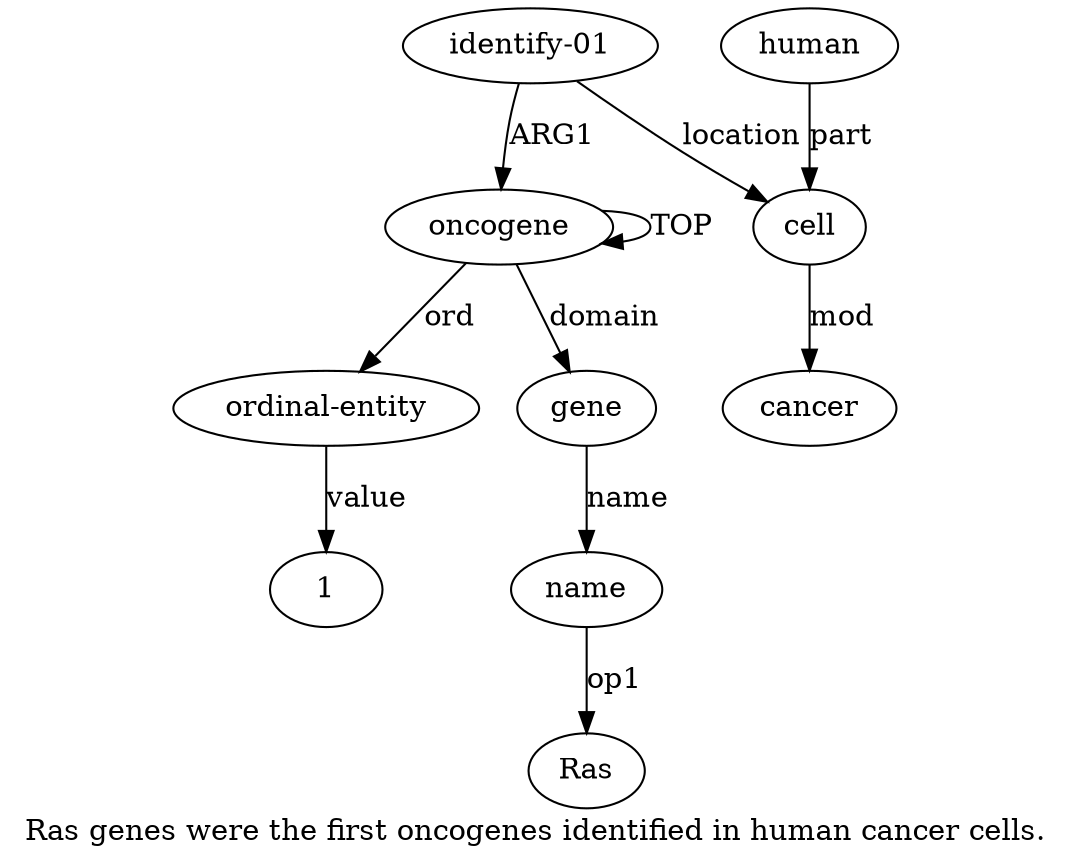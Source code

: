 digraph  {
	graph [label="Ras genes were the first oncogenes identified in human cancer cells."];
	node [label="\N"];
	"a7 Ras"	 [color=black,
		gold_ind=-1,
		gold_label=Ras,
		label=Ras,
		test_ind=-1,
		test_label=Ras];
	a1	 [color=black,
		gold_ind=1,
		gold_label="identify-01",
		label="identify-01",
		test_ind=1,
		test_label="identify-01"];
	a0	 [color=black,
		gold_ind=0,
		gold_label=oncogene,
		label=oncogene,
		test_ind=0,
		test_label=oncogene];
	a1 -> a0 [key=0,
	color=black,
	gold_label=ARG1,
	label=ARG1,
	test_label=ARG1];
a2 [color=black,
	gold_ind=2,
	gold_label=cell,
	label=cell,
	test_ind=2,
	test_label=cell];
a1 -> a2 [key=0,
color=black,
gold_label=location,
label=location,
test_label=location];
a0 -> a0 [key=0,
color=black,
gold_label=TOP,
label=TOP,
test_label=TOP];
a5 [color=black,
gold_ind=5,
gold_label="ordinal-entity",
label="ordinal-entity",
test_ind=5,
test_label="ordinal-entity"];
a0 -> a5 [key=0,
color=black,
gold_label=ord,
label=ord,
test_label=ord];
a6 [color=black,
gold_ind=6,
gold_label=gene,
label=gene,
test_ind=6,
test_label=gene];
a0 -> a6 [key=0,
color=black,
gold_label=domain,
label=domain,
test_label=domain];
a3 [color=black,
gold_ind=3,
gold_label=cancer,
label=cancer,
test_ind=3,
test_label=cancer];
a2 -> a3 [key=0,
color=black,
gold_label=mod,
label=mod,
test_label=mod];
"a5 1" [color=black,
gold_ind=-1,
gold_label=1,
label=1,
test_ind=-1,
test_label=1];
a5 -> "a5 1" [key=0,
color=black,
gold_label=value,
label=value,
test_label=value];
a4 [color=black,
gold_ind=4,
gold_label=human,
label=human,
test_ind=4,
test_label=human];
a4 -> a2 [key=0,
color=black,
gold_label=part,
label=part,
test_label=part];
a7 [color=black,
gold_ind=7,
gold_label=name,
label=name,
test_ind=7,
test_label=name];
a7 -> "a7 Ras" [key=0,
color=black,
gold_label=op1,
label=op1,
test_label=op1];
a6 -> a7 [key=0,
color=black,
gold_label=name,
label=name,
test_label=name];
}
